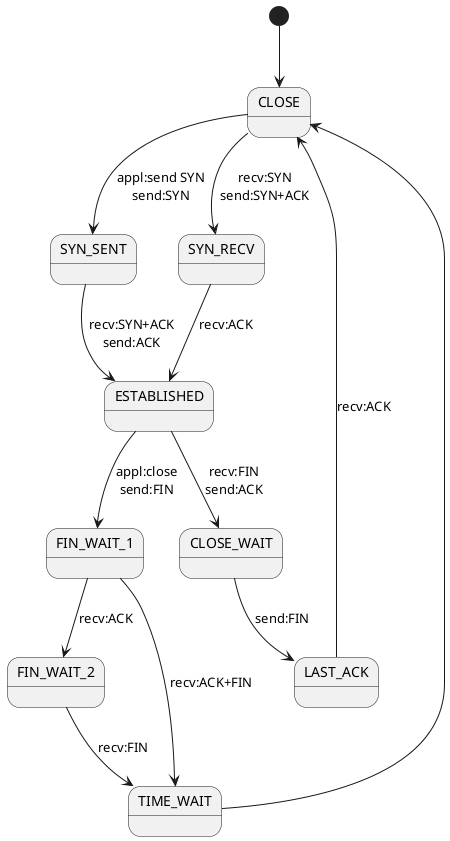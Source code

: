 @startuml

[*] --> CLOSE

CLOSE --> SYN_SENT : appl:send SYN\nsend:SYN

CLOSE --> SYN_RECV : recv:SYN\nsend:SYN+ACK

SYN_SENT --> ESTABLISHED : recv:SYN+ACK\nsend:ACK

SYN_RECV --> ESTABLISHED : recv:ACK\n

ESTABLISHED --> FIN_WAIT_1 : appl:close\nsend:FIN

ESTABLISHED --> CLOSE_WAIT : recv:FIN\nsend:ACK

CLOSE_WAIT --> LAST_ACK : send:FIN

LAST_ACK --> CLOSE : recv:ACK

FIN_WAIT_1 --> FIN_WAIT_2 : recv:ACK

FIN_WAIT_2 --> TIME_WAIT : recv:FIN

FIN_WAIT_1 --> TIME_WAIT : recv:ACK+FIN

TIME_WAIT --> CLOSE

@enduml